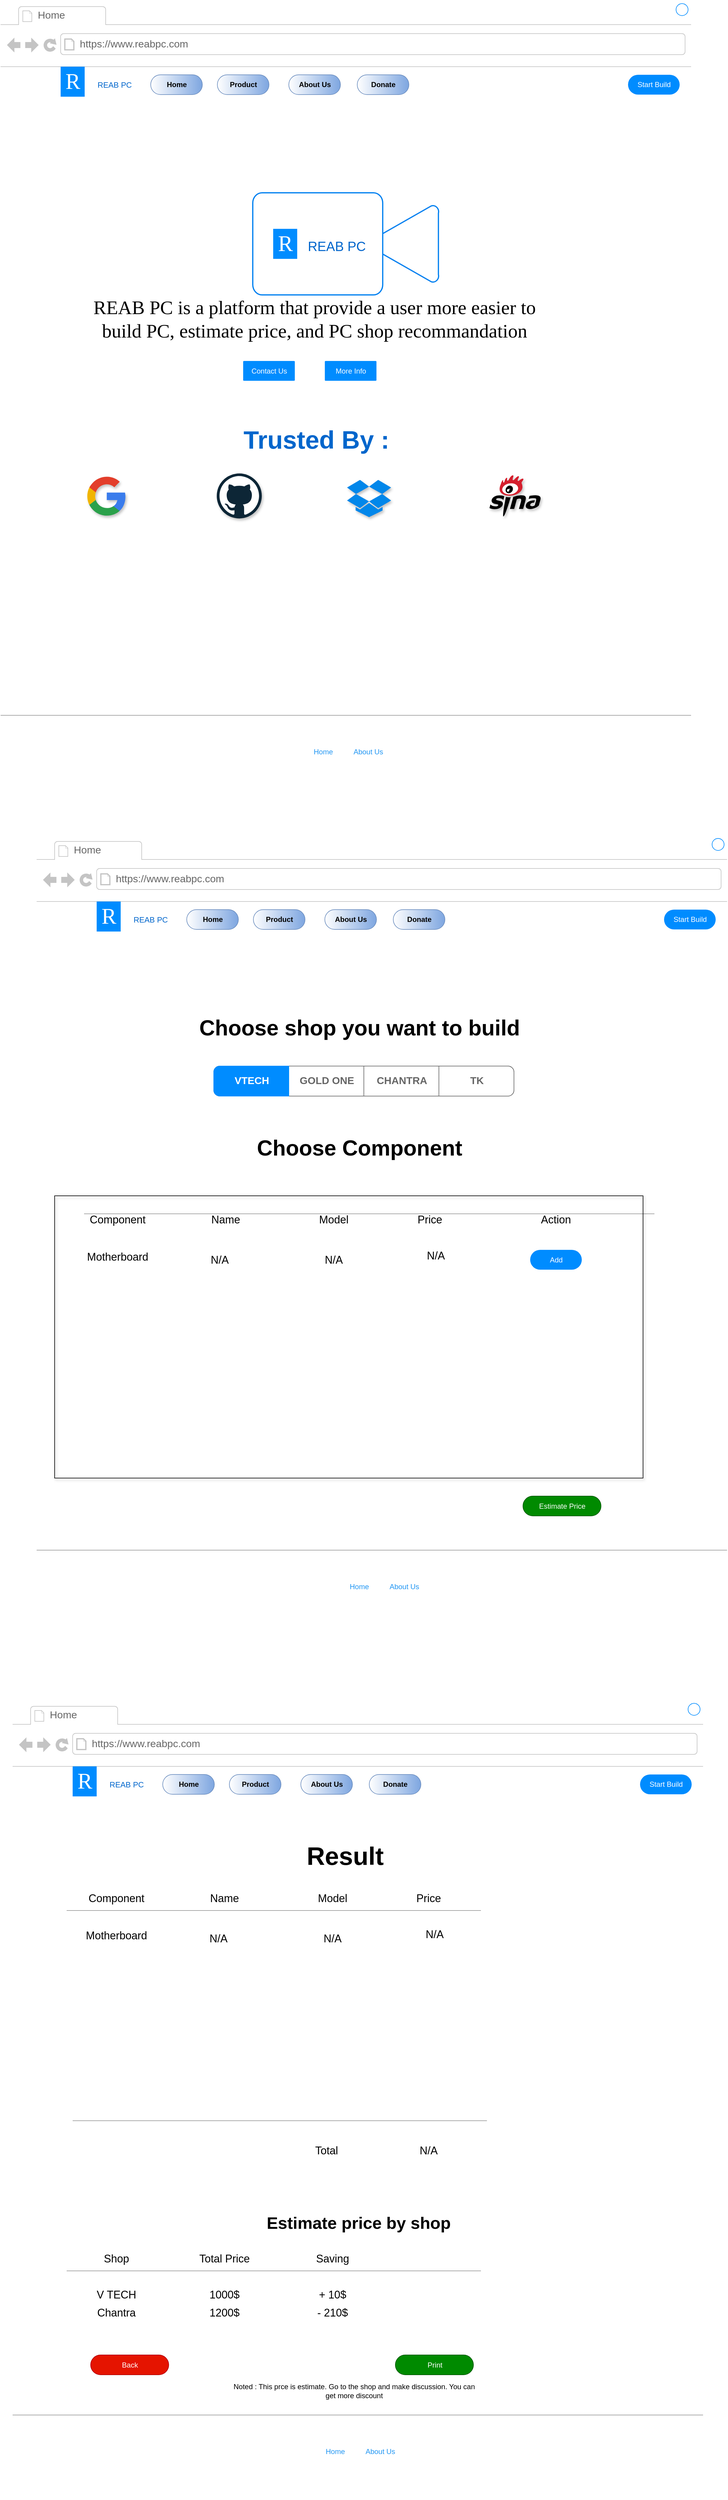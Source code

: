 <mxfile version="13.7.9" type="device"><diagram id="piDafpqhtRUU5qUU-vj8" name="Page-1"><mxGraphModel dx="1240" dy="731" grid="1" gridSize="10" guides="1" tooltips="1" connect="1" arrows="1" fold="1" page="1" pageScale="1" pageWidth="827" pageHeight="1169" math="0" shadow="0"><root><mxCell id="0"/><mxCell id="1" parent="0"/><mxCell id="8962rQQDY3VNNf6We3Pp-1" value="" style="strokeWidth=1;shadow=0;dashed=0;align=center;html=1;shape=mxgraph.mockup.containers.browserWindow;rSize=0;strokeColor2=#008cff;strokeColor3=#c4c4c4;mainText=,;recursiveResize=0;strokeColor=#FFFFFF;fontColor=#FFFFFF;" parent="1" vertex="1"><mxGeometry x="10" y="10" width="1150" height="1330" as="geometry"/></mxCell><mxCell id="8962rQQDY3VNNf6We3Pp-2" value="Home" style="strokeWidth=1;shadow=0;dashed=0;align=center;html=1;shape=mxgraph.mockup.containers.anchor;fontSize=17;fontColor=#666666;align=left;" parent="8962rQQDY3VNNf6We3Pp-1" vertex="1"><mxGeometry x="60" y="12" width="110" height="26" as="geometry"/></mxCell><mxCell id="8962rQQDY3VNNf6We3Pp-3" value="https://www.reabpc.com" style="strokeWidth=1;shadow=0;dashed=0;align=center;html=1;shape=mxgraph.mockup.containers.anchor;rSize=0;fontSize=17;fontColor=#666666;align=left;" parent="8962rQQDY3VNNf6We3Pp-1" vertex="1"><mxGeometry x="130" y="60" width="250" height="26" as="geometry"/></mxCell><mxCell id="8962rQQDY3VNNf6We3Pp-14" value="Start Build" style="rounded=1;align=center;strokeColor=none;html=1;fontColor=#ffffff;fontSize=12;fillColor=#008CFF;arcSize=50;" parent="8962rQQDY3VNNf6We3Pp-1" vertex="1"><mxGeometry x="1045" y="123.5" width="86" height="33" as="geometry"/></mxCell><mxCell id="8962rQQDY3VNNf6We3Pp-16" value="REAB PC" style="text;html=1;strokeColor=none;fillColor=none;align=center;verticalAlign=middle;whiteSpace=wrap;rounded=0;fontSize=13;fontColor=#0066CC;" parent="8962rQQDY3VNNf6We3Pp-1" vertex="1"><mxGeometry x="140" y="130" width="100" height="20" as="geometry"/></mxCell><mxCell id="8962rQQDY3VNNf6We3Pp-17" value="" style="html=1;verticalLabelPosition=bottom;align=center;labelBackgroundColor=#ffffff;verticalAlign=top;strokeWidth=2;strokeColor=#0080F0;shadow=0;dashed=0;shape=mxgraph.ios7.icons.video_conversation;fontSize=13;fontColor=#0066CC;" parent="8962rQQDY3VNNf6We3Pp-1" vertex="1"><mxGeometry x="420" y="320" width="310" height="170" as="geometry"/></mxCell><mxCell id="8962rQQDY3VNNf6We3Pp-35" value="" style="verticalLabelPosition=bottom;shadow=0;dashed=0;align=center;html=1;verticalAlign=top;strokeWidth=1;shape=mxgraph.mockup.markup.line;strokeColor=#999999;fillColor=#008CFF;fontSize=13;fontColor=#0066CC;" parent="8962rQQDY3VNNf6We3Pp-1" vertex="1"><mxGeometry y="1180" width="1150" height="20" as="geometry"/></mxCell><mxCell id="8962rQQDY3VNNf6We3Pp-36" value="" style="shape=image;html=1;verticalAlign=top;verticalLabelPosition=bottom;labelBackgroundColor=#ffffff;imageAspect=0;aspect=fixed;image=https://cdn3.iconfinder.com/data/icons/peelicons-vol-1/50/LinkedIn-128.png;fillColor=#008CFF;fontSize=13;fontColor=#0066CC;" parent="8962rQQDY3VNNf6We3Pp-1" vertex="1"><mxGeometry x="870" y="1235" width="30" height="30" as="geometry"/></mxCell><mxCell id="8962rQQDY3VNNf6We3Pp-37" value="" style="shape=image;html=1;verticalAlign=top;verticalLabelPosition=bottom;labelBackgroundColor=#ffffff;imageAspect=0;aspect=fixed;image=https://cdn3.iconfinder.com/data/icons/peelicons-vol-1/50/Facebook-128.png;fillColor=#008CFF;fontSize=13;fontColor=#0066CC;" parent="8962rQQDY3VNNf6We3Pp-1" vertex="1"><mxGeometry x="920" y="1235" width="30" height="30" as="geometry"/></mxCell><mxCell id="8962rQQDY3VNNf6We3Pp-38" value="" style="shape=image;html=1;verticalAlign=top;verticalLabelPosition=bottom;labelBackgroundColor=#ffffff;imageAspect=0;aspect=fixed;image=https://cdn3.iconfinder.com/data/icons/peelicons-vol-1/50/Twitter-128.png;fillColor=#008CFF;fontSize=13;fontColor=#0066CC;" parent="8962rQQDY3VNNf6We3Pp-1" vertex="1"><mxGeometry x="970" y="1235" width="30" height="30" as="geometry"/></mxCell><mxCell id="seymav8gBYocV3_De4xC-2" value="R" style="text;html=1;align=center;verticalAlign=middle;resizable=0;points=[];autosize=1;fontSize=37;fontFamily=Tahoma;fillColor=#008CFF;fontColor=#FFFFFF;" parent="8962rQQDY3VNNf6We3Pp-1" vertex="1"><mxGeometry x="100" y="110" width="40" height="50" as="geometry"/></mxCell><mxCell id="8962rQQDY3VNNf6We3Pp-32" value="Home" style="shape=rect;strokeColor=none;fillColor=none;fontSize=12;fontColor=#2196F3;dashed=0;" parent="8962rQQDY3VNNf6We3Pp-1" vertex="1"><mxGeometry x="500" y="1230" width="75" height="40" as="geometry"/></mxCell><mxCell id="8962rQQDY3VNNf6We3Pp-33" value="About Us" style="shape=rect;strokeColor=none;fillColor=none;fontSize=12;fontColor=#2196F3;dashed=0;shadow=1;" parent="8962rQQDY3VNNf6We3Pp-1" vertex="1"><mxGeometry x="575" y="1230" width="75" height="40" as="geometry"/></mxCell><mxCell id="9kzsUfth-ymZOBApieVR-3" value="Home" style="rounded=1;align=center;html=1;fontSize=12;strokeColor=#6c8ebf;gradientColor=#7ea6e0;arcSize=50;fillColor=#FFFFFF;gradientDirection=east;fontStyle=1;" vertex="1" parent="8962rQQDY3VNNf6We3Pp-1"><mxGeometry x="250" y="123.5" width="86" height="33" as="geometry"/></mxCell><mxCell id="9kzsUfth-ymZOBApieVR-4" value="Product" style="rounded=1;align=center;html=1;fontSize=12;strokeColor=#6c8ebf;gradientColor=#7ea6e0;arcSize=50;fillColor=#FFFFFF;gradientDirection=east;fontStyle=1;" vertex="1" parent="8962rQQDY3VNNf6We3Pp-1"><mxGeometry x="361" y="123.5" width="86" height="33" as="geometry"/></mxCell><mxCell id="9kzsUfth-ymZOBApieVR-5" value="About Us" style="rounded=1;align=center;html=1;fontSize=12;strokeColor=#6c8ebf;gradientColor=#7ea6e0;arcSize=50;fillColor=#FFFFFF;gradientDirection=east;fontStyle=1;" vertex="1" parent="8962rQQDY3VNNf6We3Pp-1"><mxGeometry x="480" y="123.5" width="86" height="33" as="geometry"/></mxCell><mxCell id="9kzsUfth-ymZOBApieVR-6" value="Donate" style="rounded=1;align=center;html=1;fontSize=12;strokeColor=#6c8ebf;gradientColor=#7ea6e0;arcSize=50;fillColor=#FFFFFF;gradientDirection=east;fontStyle=1;" vertex="1" parent="8962rQQDY3VNNf6We3Pp-1"><mxGeometry x="594" y="123.5" width="86" height="33" as="geometry"/></mxCell><mxCell id="9kzsUfth-ymZOBApieVR-7" value="&lt;font style=&quot;font-size: 22px&quot;&gt;REAB PC&lt;/font&gt;" style="text;html=1;strokeColor=none;fillColor=none;align=center;verticalAlign=middle;whiteSpace=wrap;rounded=0;fontSize=13;fontColor=#0066CC;" vertex="1" parent="8962rQQDY3VNNf6We3Pp-1"><mxGeometry x="510" y="400" width="100" height="20" as="geometry"/></mxCell><mxCell id="9kzsUfth-ymZOBApieVR-8" value="R" style="text;html=1;align=center;verticalAlign=middle;resizable=0;points=[];autosize=1;fontSize=37;fontFamily=Tahoma;fillColor=#008CFF;fontColor=#FFFFFF;" vertex="1" parent="8962rQQDY3VNNf6We3Pp-1"><mxGeometry x="454" y="380" width="40" height="50" as="geometry"/></mxCell><mxCell id="9kzsUfth-ymZOBApieVR-9" value="&lt;font face=&quot;Lucida Console&quot;&gt;&lt;span style=&quot;font-size: 32px&quot;&gt;REAB PC is a platform that provide a user more easier to build PC, estimate price, and PC shop recommandation&lt;br&gt;&lt;/span&gt;&lt;/font&gt;" style="text;html=1;strokeColor=none;fillColor=none;align=center;verticalAlign=middle;whiteSpace=wrap;rounded=0;shadow=1;fontColor=#000000;" vertex="1" parent="8962rQQDY3VNNf6We3Pp-1"><mxGeometry x="143" y="520" width="760" height="20" as="geometry"/></mxCell><mxCell id="8962rQQDY3VNNf6We3Pp-28" value="&lt;font style=&quot;font-size: 42px&quot; color=&quot;#0066cc&quot;&gt;Trusted By :&lt;/font&gt;" style="strokeWidth=1;shadow=0;dashed=0;align=center;html=1;shape=mxgraph.mockup.anchor;fontSize=16;fontColor=#ffffff;fontStyle=1;whiteSpace=wrap;" parent="8962rQQDY3VNNf6We3Pp-1" vertex="1"><mxGeometry x="361" y="690" width="330" height="84" as="geometry"/></mxCell><mxCell id="9kzsUfth-ymZOBApieVR-14" value="" style="dashed=0;outlineConnect=0;html=1;align=center;labelPosition=center;verticalLabelPosition=bottom;verticalAlign=top;shape=mxgraph.weblogos.google;shadow=1;strokeColor=#000000;fillColor=#FFFFFF;fontColor=#000000;" vertex="1" parent="8962rQQDY3VNNf6We3Pp-1"><mxGeometry x="143" y="790" width="65.2" height="69.4" as="geometry"/></mxCell><mxCell id="9kzsUfth-ymZOBApieVR-15" value="" style="dashed=0;outlineConnect=0;html=1;align=center;labelPosition=center;verticalLabelPosition=bottom;verticalAlign=top;shape=mxgraph.weblogos.github;shadow=1;strokeColor=#000000;fillColor=#FFFFFF;fontColor=#000000;" vertex="1" parent="8962rQQDY3VNNf6We3Pp-1"><mxGeometry x="360" y="787.2" width="75" height="75" as="geometry"/></mxCell><mxCell id="9kzsUfth-ymZOBApieVR-16" value="" style="dashed=0;outlineConnect=0;html=1;align=center;labelPosition=center;verticalLabelPosition=bottom;verticalAlign=top;shape=mxgraph.weblogos.dropbox;fillColor=#0287EA;shadow=1;strokeColor=#000000;fontColor=#000000;" vertex="1" parent="8962rQQDY3VNNf6We3Pp-1"><mxGeometry x="577" y="798" width="73.4" height="62" as="geometry"/></mxCell><mxCell id="9kzsUfth-ymZOBApieVR-17" value="" style="dashed=0;outlineConnect=0;html=1;align=center;labelPosition=center;verticalLabelPosition=bottom;verticalAlign=top;shape=mxgraph.weblogos.sina;shadow=1;strokeColor=#000000;fillColor=#FFFFFF;fontColor=#000000;" vertex="1" parent="8962rQQDY3VNNf6We3Pp-1"><mxGeometry x="814.2" y="790.4" width="85.8" height="68.6" as="geometry"/></mxCell><mxCell id="9kzsUfth-ymZOBApieVR-68" value="More Info" style="rounded=1;align=center;strokeColor=none;html=1;fontColor=#ffffff;fontSize=12;fillColor=#008CFF;arcSize=4;" vertex="1" parent="8962rQQDY3VNNf6We3Pp-1"><mxGeometry x="540" y="600" width="86" height="33" as="geometry"/></mxCell><mxCell id="9kzsUfth-ymZOBApieVR-69" value="Contact Us" style="rounded=1;align=center;strokeColor=none;html=1;fontColor=#ffffff;fontSize=12;fillColor=#008CFF;arcSize=4;" vertex="1" parent="8962rQQDY3VNNf6We3Pp-1"><mxGeometry x="404" y="600" width="86" height="33" as="geometry"/></mxCell><mxCell id="9kzsUfth-ymZOBApieVR-70" value="" style="strokeWidth=1;shadow=0;dashed=0;align=center;html=1;shape=mxgraph.mockup.containers.browserWindow;rSize=0;strokeColor2=#008cff;strokeColor3=#c4c4c4;mainText=,;recursiveResize=0;strokeColor=#FFFFFF;fontColor=#FFFFFF;" vertex="1" parent="1"><mxGeometry x="70" y="1400" width="1150" height="1330" as="geometry"/></mxCell><mxCell id="9kzsUfth-ymZOBApieVR-71" value="Home" style="strokeWidth=1;shadow=0;dashed=0;align=center;html=1;shape=mxgraph.mockup.containers.anchor;fontSize=17;fontColor=#666666;align=left;" vertex="1" parent="9kzsUfth-ymZOBApieVR-70"><mxGeometry x="60" y="12" width="110" height="26" as="geometry"/></mxCell><mxCell id="9kzsUfth-ymZOBApieVR-72" value="https://www.reabpc.com" style="strokeWidth=1;shadow=0;dashed=0;align=center;html=1;shape=mxgraph.mockup.containers.anchor;rSize=0;fontSize=17;fontColor=#666666;align=left;" vertex="1" parent="9kzsUfth-ymZOBApieVR-70"><mxGeometry x="130" y="60" width="250" height="26" as="geometry"/></mxCell><mxCell id="9kzsUfth-ymZOBApieVR-73" value="Start Build" style="rounded=1;align=center;strokeColor=none;html=1;fontColor=#ffffff;fontSize=12;fillColor=#008CFF;arcSize=50;" vertex="1" parent="9kzsUfth-ymZOBApieVR-70"><mxGeometry x="1045" y="123.5" width="86" height="33" as="geometry"/></mxCell><mxCell id="9kzsUfth-ymZOBApieVR-74" value="REAB PC" style="text;html=1;strokeColor=none;fillColor=none;align=center;verticalAlign=middle;whiteSpace=wrap;rounded=0;fontSize=13;fontColor=#0066CC;" vertex="1" parent="9kzsUfth-ymZOBApieVR-70"><mxGeometry x="140" y="130" width="100" height="20" as="geometry"/></mxCell><mxCell id="9kzsUfth-ymZOBApieVR-76" value="" style="verticalLabelPosition=bottom;shadow=0;dashed=0;align=center;html=1;verticalAlign=top;strokeWidth=1;shape=mxgraph.mockup.markup.line;strokeColor=#999999;fillColor=#008CFF;fontSize=13;fontColor=#0066CC;" vertex="1" parent="9kzsUfth-ymZOBApieVR-70"><mxGeometry y="1180" width="1150" height="20" as="geometry"/></mxCell><mxCell id="9kzsUfth-ymZOBApieVR-77" value="" style="shape=image;html=1;verticalAlign=top;verticalLabelPosition=bottom;labelBackgroundColor=#ffffff;imageAspect=0;aspect=fixed;image=https://cdn3.iconfinder.com/data/icons/peelicons-vol-1/50/LinkedIn-128.png;fillColor=#008CFF;fontSize=13;fontColor=#0066CC;" vertex="1" parent="9kzsUfth-ymZOBApieVR-70"><mxGeometry x="870" y="1235" width="30" height="30" as="geometry"/></mxCell><mxCell id="9kzsUfth-ymZOBApieVR-78" value="" style="shape=image;html=1;verticalAlign=top;verticalLabelPosition=bottom;labelBackgroundColor=#ffffff;imageAspect=0;aspect=fixed;image=https://cdn3.iconfinder.com/data/icons/peelicons-vol-1/50/Facebook-128.png;fillColor=#008CFF;fontSize=13;fontColor=#0066CC;" vertex="1" parent="9kzsUfth-ymZOBApieVR-70"><mxGeometry x="920" y="1235" width="30" height="30" as="geometry"/></mxCell><mxCell id="9kzsUfth-ymZOBApieVR-79" value="" style="shape=image;html=1;verticalAlign=top;verticalLabelPosition=bottom;labelBackgroundColor=#ffffff;imageAspect=0;aspect=fixed;image=https://cdn3.iconfinder.com/data/icons/peelicons-vol-1/50/Twitter-128.png;fillColor=#008CFF;fontSize=13;fontColor=#0066CC;" vertex="1" parent="9kzsUfth-ymZOBApieVR-70"><mxGeometry x="970" y="1235" width="30" height="30" as="geometry"/></mxCell><mxCell id="9kzsUfth-ymZOBApieVR-80" value="R" style="text;html=1;align=center;verticalAlign=middle;resizable=0;points=[];autosize=1;fontSize=37;fontFamily=Tahoma;fillColor=#008CFF;fontColor=#FFFFFF;" vertex="1" parent="9kzsUfth-ymZOBApieVR-70"><mxGeometry x="100" y="110" width="40" height="50" as="geometry"/></mxCell><mxCell id="9kzsUfth-ymZOBApieVR-81" value="Home" style="shape=rect;strokeColor=none;fillColor=none;fontSize=12;fontColor=#2196F3;dashed=0;" vertex="1" parent="9kzsUfth-ymZOBApieVR-70"><mxGeometry x="500" y="1230" width="75" height="40" as="geometry"/></mxCell><mxCell id="9kzsUfth-ymZOBApieVR-82" value="About Us" style="shape=rect;strokeColor=none;fillColor=none;fontSize=12;fontColor=#2196F3;dashed=0;shadow=1;" vertex="1" parent="9kzsUfth-ymZOBApieVR-70"><mxGeometry x="575" y="1230" width="75" height="40" as="geometry"/></mxCell><mxCell id="9kzsUfth-ymZOBApieVR-83" value="Home" style="rounded=1;align=center;html=1;fontSize=12;strokeColor=#6c8ebf;gradientColor=#7ea6e0;arcSize=50;fillColor=#FFFFFF;gradientDirection=east;fontStyle=1;" vertex="1" parent="9kzsUfth-ymZOBApieVR-70"><mxGeometry x="250" y="123.5" width="86" height="33" as="geometry"/></mxCell><mxCell id="9kzsUfth-ymZOBApieVR-84" value="Product" style="rounded=1;align=center;html=1;fontSize=12;strokeColor=#6c8ebf;gradientColor=#7ea6e0;arcSize=50;fillColor=#FFFFFF;gradientDirection=east;fontStyle=1;" vertex="1" parent="9kzsUfth-ymZOBApieVR-70"><mxGeometry x="361" y="123.5" width="86" height="33" as="geometry"/></mxCell><mxCell id="9kzsUfth-ymZOBApieVR-85" value="About Us" style="rounded=1;align=center;html=1;fontSize=12;strokeColor=#6c8ebf;gradientColor=#7ea6e0;arcSize=50;fillColor=#FFFFFF;gradientDirection=east;fontStyle=1;" vertex="1" parent="9kzsUfth-ymZOBApieVR-70"><mxGeometry x="480" y="123.5" width="86" height="33" as="geometry"/></mxCell><mxCell id="9kzsUfth-ymZOBApieVR-86" value="Donate" style="rounded=1;align=center;html=1;fontSize=12;strokeColor=#6c8ebf;gradientColor=#7ea6e0;arcSize=50;fillColor=#FFFFFF;gradientDirection=east;fontStyle=1;" vertex="1" parent="9kzsUfth-ymZOBApieVR-70"><mxGeometry x="594" y="123.5" width="86" height="33" as="geometry"/></mxCell><mxCell id="9kzsUfth-ymZOBApieVR-116" value="" style="verticalLabelPosition=bottom;shadow=0;dashed=0;align=center;html=1;verticalAlign=top;strokeWidth=1;shape=mxgraph.mockup.markup.line;strokeColor=#999999;fillColor=#FFFFFF;fontColor=#000000;" vertex="1" parent="9kzsUfth-ymZOBApieVR-70"><mxGeometry x="79" y="620" width="950" height="20" as="geometry"/></mxCell><mxCell id="9kzsUfth-ymZOBApieVR-117" value="&lt;font style=&quot;font-size: 36px&quot;&gt;&lt;b&gt;Choose Component&lt;/b&gt;&lt;/font&gt;" style="text;html=1;strokeColor=none;fillColor=none;align=center;verticalAlign=middle;whiteSpace=wrap;rounded=0;shadow=1;fontColor=#000000;" vertex="1" parent="9kzsUfth-ymZOBApieVR-70"><mxGeometry x="344.5" y="510" width="386" height="20" as="geometry"/></mxCell><mxCell id="9kzsUfth-ymZOBApieVR-149" value="&lt;font style=&quot;font-size: 36px&quot;&gt;&lt;b&gt;Choose shop you want to build&lt;/b&gt;&lt;/font&gt;" style="text;html=1;strokeColor=none;fillColor=none;align=center;verticalAlign=middle;whiteSpace=wrap;rounded=0;shadow=1;fontColor=#000000;" vertex="1" parent="9kzsUfth-ymZOBApieVR-70"><mxGeometry x="250.5" y="310" width="574" height="20" as="geometry"/></mxCell><mxCell id="9kzsUfth-ymZOBApieVR-153" value="" style="strokeWidth=1;shadow=0;dashed=0;align=center;html=1;shape=mxgraph.mockup.rrect;rSize=10;fillColor=#ffffff;strokeColor=#666666;fontColor=#000000;" vertex="1" parent="9kzsUfth-ymZOBApieVR-70"><mxGeometry x="295" y="384" width="500" height="50" as="geometry"/></mxCell><mxCell id="9kzsUfth-ymZOBApieVR-154" value="GOLD ONE" style="strokeColor=inherit;fillColor=inherit;gradientColor=inherit;strokeWidth=1;shadow=0;dashed=0;align=center;html=1;shape=mxgraph.mockup.rrect;rSize=0;fontSize=17;fontColor=#666666;fontStyle=1;resizeHeight=1;" vertex="1" parent="9kzsUfth-ymZOBApieVR-153"><mxGeometry width="125" height="50" relative="1" as="geometry"><mxPoint x="125" as="offset"/></mxGeometry></mxCell><mxCell id="9kzsUfth-ymZOBApieVR-155" value="CHANTRA" style="strokeColor=inherit;fillColor=inherit;gradientColor=inherit;strokeWidth=1;shadow=0;dashed=0;align=center;html=1;shape=mxgraph.mockup.rrect;rSize=0;fontSize=17;fontColor=#666666;fontStyle=1;resizeHeight=1;" vertex="1" parent="9kzsUfth-ymZOBApieVR-153"><mxGeometry width="125" height="50" relative="1" as="geometry"><mxPoint x="250" as="offset"/></mxGeometry></mxCell><mxCell id="9kzsUfth-ymZOBApieVR-156" value="TK" style="strokeColor=inherit;fillColor=inherit;gradientColor=inherit;strokeWidth=1;shadow=0;dashed=0;align=center;html=1;shape=mxgraph.mockup.rightButton;rSize=10;fontSize=17;fontColor=#666666;fontStyle=1;resizeHeight=1;" vertex="1" parent="9kzsUfth-ymZOBApieVR-153"><mxGeometry x="1" width="125" height="50" relative="1" as="geometry"><mxPoint x="-125" as="offset"/></mxGeometry></mxCell><mxCell id="9kzsUfth-ymZOBApieVR-157" value="VTECH" style="strokeWidth=1;shadow=0;dashed=0;align=center;html=1;shape=mxgraph.mockup.leftButton;rSize=10;fontSize=17;fontColor=#ffffff;fontStyle=1;fillColor=#008cff;strokeColor=#008cff;resizeHeight=1;" vertex="1" parent="9kzsUfth-ymZOBApieVR-153"><mxGeometry width="125" height="50" relative="1" as="geometry"/></mxCell><mxCell id="9kzsUfth-ymZOBApieVR-158" value="Estimate Price" style="rounded=1;align=center;strokeColor=#005700;html=1;fontSize=12;fillColor=#008a00;arcSize=50;fontColor=#ffffff;" vertex="1" parent="9kzsUfth-ymZOBApieVR-70"><mxGeometry x="810" y="1100" width="130" height="33" as="geometry"/></mxCell><mxCell id="9kzsUfth-ymZOBApieVR-98" value="" style="strokeWidth=1;shadow=0;dashed=0;align=center;html=1;shape=mxgraph.mockup.containers.browserWindow;rSize=0;strokeColor2=#008cff;strokeColor3=#c4c4c4;mainText=,;recursiveResize=0;strokeColor=#FFFFFF;fontColor=#FFFFFF;" vertex="1" parent="1"><mxGeometry x="30" y="2840" width="1150" height="1330" as="geometry"/></mxCell><mxCell id="9kzsUfth-ymZOBApieVR-99" value="Home" style="strokeWidth=1;shadow=0;dashed=0;align=center;html=1;shape=mxgraph.mockup.containers.anchor;fontSize=17;fontColor=#666666;align=left;" vertex="1" parent="9kzsUfth-ymZOBApieVR-98"><mxGeometry x="60" y="12" width="110" height="26" as="geometry"/></mxCell><mxCell id="9kzsUfth-ymZOBApieVR-100" value="https://www.reabpc.com" style="strokeWidth=1;shadow=0;dashed=0;align=center;html=1;shape=mxgraph.mockup.containers.anchor;rSize=0;fontSize=17;fontColor=#666666;align=left;" vertex="1" parent="9kzsUfth-ymZOBApieVR-98"><mxGeometry x="130" y="60" width="250" height="26" as="geometry"/></mxCell><mxCell id="9kzsUfth-ymZOBApieVR-101" value="Start Build" style="rounded=1;align=center;strokeColor=none;html=1;fontColor=#ffffff;fontSize=12;fillColor=#008CFF;arcSize=50;" vertex="1" parent="9kzsUfth-ymZOBApieVR-98"><mxGeometry x="1045" y="123.5" width="86" height="33" as="geometry"/></mxCell><mxCell id="9kzsUfth-ymZOBApieVR-102" value="REAB PC" style="text;html=1;strokeColor=none;fillColor=none;align=center;verticalAlign=middle;whiteSpace=wrap;rounded=0;fontSize=13;fontColor=#0066CC;" vertex="1" parent="9kzsUfth-ymZOBApieVR-98"><mxGeometry x="140" y="130" width="100" height="20" as="geometry"/></mxCell><mxCell id="9kzsUfth-ymZOBApieVR-103" value="" style="verticalLabelPosition=bottom;shadow=0;dashed=0;align=center;html=1;verticalAlign=top;strokeWidth=1;shape=mxgraph.mockup.markup.line;strokeColor=#999999;fillColor=#008CFF;fontSize=13;fontColor=#0066CC;" vertex="1" parent="9kzsUfth-ymZOBApieVR-98"><mxGeometry y="1180" width="1150" height="20" as="geometry"/></mxCell><mxCell id="9kzsUfth-ymZOBApieVR-104" value="" style="shape=image;html=1;verticalAlign=top;verticalLabelPosition=bottom;labelBackgroundColor=#ffffff;imageAspect=0;aspect=fixed;image=https://cdn3.iconfinder.com/data/icons/peelicons-vol-1/50/LinkedIn-128.png;fillColor=#008CFF;fontSize=13;fontColor=#0066CC;" vertex="1" parent="9kzsUfth-ymZOBApieVR-98"><mxGeometry x="870" y="1235" width="30" height="30" as="geometry"/></mxCell><mxCell id="9kzsUfth-ymZOBApieVR-105" value="" style="shape=image;html=1;verticalAlign=top;verticalLabelPosition=bottom;labelBackgroundColor=#ffffff;imageAspect=0;aspect=fixed;image=https://cdn3.iconfinder.com/data/icons/peelicons-vol-1/50/Facebook-128.png;fillColor=#008CFF;fontSize=13;fontColor=#0066CC;" vertex="1" parent="9kzsUfth-ymZOBApieVR-98"><mxGeometry x="920" y="1235" width="30" height="30" as="geometry"/></mxCell><mxCell id="9kzsUfth-ymZOBApieVR-106" value="" style="shape=image;html=1;verticalAlign=top;verticalLabelPosition=bottom;labelBackgroundColor=#ffffff;imageAspect=0;aspect=fixed;image=https://cdn3.iconfinder.com/data/icons/peelicons-vol-1/50/Twitter-128.png;fillColor=#008CFF;fontSize=13;fontColor=#0066CC;" vertex="1" parent="9kzsUfth-ymZOBApieVR-98"><mxGeometry x="970" y="1235" width="30" height="30" as="geometry"/></mxCell><mxCell id="9kzsUfth-ymZOBApieVR-107" value="R" style="text;html=1;align=center;verticalAlign=middle;resizable=0;points=[];autosize=1;fontSize=37;fontFamily=Tahoma;fillColor=#008CFF;fontColor=#FFFFFF;" vertex="1" parent="9kzsUfth-ymZOBApieVR-98"><mxGeometry x="100" y="110" width="40" height="50" as="geometry"/></mxCell><mxCell id="9kzsUfth-ymZOBApieVR-108" value="Home" style="shape=rect;strokeColor=none;fillColor=none;fontSize=12;fontColor=#2196F3;dashed=0;" vertex="1" parent="9kzsUfth-ymZOBApieVR-98"><mxGeometry x="500" y="1230" width="75" height="40" as="geometry"/></mxCell><mxCell id="9kzsUfth-ymZOBApieVR-109" value="About Us" style="shape=rect;strokeColor=none;fillColor=none;fontSize=12;fontColor=#2196F3;dashed=0;shadow=1;" vertex="1" parent="9kzsUfth-ymZOBApieVR-98"><mxGeometry x="575" y="1230" width="75" height="40" as="geometry"/></mxCell><mxCell id="9kzsUfth-ymZOBApieVR-110" value="Home" style="rounded=1;align=center;html=1;fontSize=12;strokeColor=#6c8ebf;gradientColor=#7ea6e0;arcSize=50;fillColor=#FFFFFF;gradientDirection=east;fontStyle=1;" vertex="1" parent="9kzsUfth-ymZOBApieVR-98"><mxGeometry x="250" y="123.5" width="86" height="33" as="geometry"/></mxCell><mxCell id="9kzsUfth-ymZOBApieVR-111" value="Product" style="rounded=1;align=center;html=1;fontSize=12;strokeColor=#6c8ebf;gradientColor=#7ea6e0;arcSize=50;fillColor=#FFFFFF;gradientDirection=east;fontStyle=1;" vertex="1" parent="9kzsUfth-ymZOBApieVR-98"><mxGeometry x="361" y="123.5" width="86" height="33" as="geometry"/></mxCell><mxCell id="9kzsUfth-ymZOBApieVR-112" value="About Us" style="rounded=1;align=center;html=1;fontSize=12;strokeColor=#6c8ebf;gradientColor=#7ea6e0;arcSize=50;fillColor=#FFFFFF;gradientDirection=east;fontStyle=1;" vertex="1" parent="9kzsUfth-ymZOBApieVR-98"><mxGeometry x="480" y="123.5" width="86" height="33" as="geometry"/></mxCell><mxCell id="9kzsUfth-ymZOBApieVR-113" value="Donate" style="rounded=1;align=center;html=1;fontSize=12;strokeColor=#6c8ebf;gradientColor=#7ea6e0;arcSize=50;fillColor=#FFFFFF;gradientDirection=east;fontStyle=1;" vertex="1" parent="9kzsUfth-ymZOBApieVR-98"><mxGeometry x="594" y="123.5" width="86" height="33" as="geometry"/></mxCell><mxCell id="9kzsUfth-ymZOBApieVR-114" value="&lt;font size=&quot;1&quot;&gt;&lt;b style=&quot;font-size: 42px&quot;&gt;Result&lt;/b&gt;&lt;/font&gt;" style="text;html=1;strokeColor=none;fillColor=none;align=center;verticalAlign=middle;whiteSpace=wrap;rounded=0;shadow=1;fontColor=#000000;" vertex="1" parent="9kzsUfth-ymZOBApieVR-98"><mxGeometry x="394" y="250" width="320" height="20" as="geometry"/></mxCell><mxCell id="9kzsUfth-ymZOBApieVR-159" value="" style="verticalLabelPosition=bottom;shadow=0;dashed=0;align=center;html=1;verticalAlign=top;strokeWidth=1;shape=mxgraph.mockup.markup.line;strokeColor=#999999;fillColor=#FFFFFF;fontColor=#000000;" vertex="1" parent="9kzsUfth-ymZOBApieVR-98"><mxGeometry x="90" y="340" width="690" height="20" as="geometry"/></mxCell><mxCell id="9kzsUfth-ymZOBApieVR-160" value="&lt;font size=&quot;1&quot;&gt;&lt;span style=&quot;font-size: 18px&quot;&gt;Component&lt;/span&gt;&lt;/font&gt;" style="text;html=1;strokeColor=none;fillColor=none;align=center;verticalAlign=middle;whiteSpace=wrap;rounded=0;shadow=1;fontColor=#000000;" vertex="1" parent="9kzsUfth-ymZOBApieVR-98"><mxGeometry x="107.5" y="320" width="130" height="20" as="geometry"/></mxCell><mxCell id="9kzsUfth-ymZOBApieVR-161" value="&lt;font size=&quot;1&quot;&gt;&lt;span style=&quot;font-size: 18px&quot;&gt;Name&lt;/span&gt;&lt;/font&gt;" style="text;html=1;strokeColor=none;fillColor=none;align=center;verticalAlign=middle;whiteSpace=wrap;rounded=0;shadow=1;fontColor=#000000;" vertex="1" parent="9kzsUfth-ymZOBApieVR-98"><mxGeometry x="287.5" y="320" width="130" height="20" as="geometry"/></mxCell><mxCell id="9kzsUfth-ymZOBApieVR-162" value="&lt;font size=&quot;1&quot;&gt;&lt;span style=&quot;font-size: 18px&quot;&gt;Model&lt;/span&gt;&lt;/font&gt;" style="text;html=1;strokeColor=none;fillColor=none;align=center;verticalAlign=middle;whiteSpace=wrap;rounded=0;shadow=1;fontColor=#000000;" vertex="1" parent="9kzsUfth-ymZOBApieVR-98"><mxGeometry x="467.5" y="320" width="130" height="20" as="geometry"/></mxCell><mxCell id="9kzsUfth-ymZOBApieVR-163" value="&lt;font size=&quot;1&quot;&gt;&lt;span style=&quot;font-size: 18px&quot;&gt;Price&lt;/span&gt;&lt;/font&gt;" style="text;html=1;strokeColor=none;fillColor=none;align=center;verticalAlign=middle;whiteSpace=wrap;rounded=0;shadow=1;fontColor=#000000;" vertex="1" parent="9kzsUfth-ymZOBApieVR-98"><mxGeometry x="627.5" y="320" width="130" height="20" as="geometry"/></mxCell><mxCell id="9kzsUfth-ymZOBApieVR-164" value="&lt;font size=&quot;1&quot;&gt;&lt;span style=&quot;font-size: 18px&quot;&gt;Total&lt;/span&gt;&lt;/font&gt;" style="text;html=1;strokeColor=none;fillColor=none;align=center;verticalAlign=middle;whiteSpace=wrap;rounded=0;shadow=1;fontColor=#000000;" vertex="1" parent="9kzsUfth-ymZOBApieVR-98"><mxGeometry x="458" y="740" width="130" height="20" as="geometry"/></mxCell><mxCell id="9kzsUfth-ymZOBApieVR-165" value="&lt;font size=&quot;1&quot;&gt;&lt;span style=&quot;font-size: 18px&quot;&gt;Motherboard&lt;br&gt;&lt;br&gt;&lt;/span&gt;&lt;/font&gt;" style="text;html=1;strokeColor=none;fillColor=none;align=center;verticalAlign=middle;whiteSpace=wrap;rounded=0;shadow=1;fontColor=#000000;" vertex="1" parent="9kzsUfth-ymZOBApieVR-98"><mxGeometry x="107.5" y="393" width="130" height="20" as="geometry"/></mxCell><mxCell id="9kzsUfth-ymZOBApieVR-166" value="&lt;font size=&quot;1&quot;&gt;&lt;span style=&quot;font-size: 18px&quot;&gt;N/A&lt;/span&gt;&lt;/font&gt;" style="text;html=1;strokeColor=none;fillColor=none;align=center;verticalAlign=middle;whiteSpace=wrap;rounded=0;shadow=1;fontColor=#000000;" vertex="1" parent="9kzsUfth-ymZOBApieVR-98"><mxGeometry x="277.5" y="386.5" width="130" height="20" as="geometry"/></mxCell><mxCell id="9kzsUfth-ymZOBApieVR-167" value="&lt;font size=&quot;1&quot;&gt;&lt;span style=&quot;font-size: 18px&quot;&gt;N/A&lt;/span&gt;&lt;/font&gt;" style="text;html=1;strokeColor=none;fillColor=none;align=center;verticalAlign=middle;whiteSpace=wrap;rounded=0;shadow=1;fontColor=#000000;" vertex="1" parent="9kzsUfth-ymZOBApieVR-98"><mxGeometry x="467.5" y="386.5" width="130" height="20" as="geometry"/></mxCell><mxCell id="9kzsUfth-ymZOBApieVR-168" value="&lt;font size=&quot;1&quot;&gt;&lt;span style=&quot;font-size: 18px&quot;&gt;N/A&lt;/span&gt;&lt;/font&gt;" style="text;html=1;strokeColor=none;fillColor=none;align=center;verticalAlign=middle;whiteSpace=wrap;rounded=0;shadow=1;fontColor=#000000;" vertex="1" parent="9kzsUfth-ymZOBApieVR-98"><mxGeometry x="637.5" y="380" width="130" height="20" as="geometry"/></mxCell><mxCell id="9kzsUfth-ymZOBApieVR-169" value="&lt;font size=&quot;1&quot;&gt;&lt;span style=&quot;font-size: 18px&quot;&gt;N/A&lt;/span&gt;&lt;/font&gt;" style="text;html=1;strokeColor=none;fillColor=none;align=center;verticalAlign=middle;whiteSpace=wrap;rounded=0;shadow=1;fontColor=#000000;" vertex="1" parent="9kzsUfth-ymZOBApieVR-98"><mxGeometry x="627.5" y="740" width="130" height="20" as="geometry"/></mxCell><mxCell id="9kzsUfth-ymZOBApieVR-170" value="" style="verticalLabelPosition=bottom;shadow=0;dashed=0;align=center;html=1;verticalAlign=top;strokeWidth=1;shape=mxgraph.mockup.markup.line;strokeColor=#999999;fillColor=#FFFFFF;fontColor=#000000;" vertex="1" parent="9kzsUfth-ymZOBApieVR-98"><mxGeometry x="100" y="690" width="690" height="20" as="geometry"/></mxCell><mxCell id="9kzsUfth-ymZOBApieVR-171" value="Noted : This prce is estimate. Go to the shop and make discussion. You can get more discount" style="text;html=1;strokeColor=none;fillColor=none;align=center;verticalAlign=middle;whiteSpace=wrap;rounded=0;shadow=1;fontColor=#000000;" vertex="1" parent="9kzsUfth-ymZOBApieVR-98"><mxGeometry x="361" y="1140" width="416" height="20" as="geometry"/></mxCell><mxCell id="9kzsUfth-ymZOBApieVR-173" value="&lt;font size=&quot;1&quot;&gt;&lt;b style=&quot;font-size: 28px&quot;&gt;Estimate price by shop&lt;/b&gt;&lt;/font&gt;" style="text;html=1;strokeColor=none;fillColor=none;align=center;verticalAlign=middle;whiteSpace=wrap;rounded=0;shadow=1;fontColor=#000000;" vertex="1" parent="9kzsUfth-ymZOBApieVR-98"><mxGeometry x="385" y="860" width="382.5" height="20" as="geometry"/></mxCell><mxCell id="9kzsUfth-ymZOBApieVR-174" value="&lt;font size=&quot;1&quot;&gt;&lt;span style=&quot;font-size: 18px&quot;&gt;Shop&lt;/span&gt;&lt;/font&gt;" style="text;html=1;strokeColor=none;fillColor=none;align=center;verticalAlign=middle;whiteSpace=wrap;rounded=0;shadow=1;fontColor=#000000;" vertex="1" parent="9kzsUfth-ymZOBApieVR-98"><mxGeometry x="107.5" y="920" width="130" height="20" as="geometry"/></mxCell><mxCell id="9kzsUfth-ymZOBApieVR-175" value="&lt;font size=&quot;1&quot;&gt;&lt;span style=&quot;font-size: 18px&quot;&gt;Total Price&lt;/span&gt;&lt;/font&gt;" style="text;html=1;strokeColor=none;fillColor=none;align=center;verticalAlign=middle;whiteSpace=wrap;rounded=0;shadow=1;fontColor=#000000;" vertex="1" parent="9kzsUfth-ymZOBApieVR-98"><mxGeometry x="287.5" y="920" width="130" height="20" as="geometry"/></mxCell><mxCell id="9kzsUfth-ymZOBApieVR-176" value="&lt;font size=&quot;1&quot;&gt;&lt;span style=&quot;font-size: 18px&quot;&gt;Saving&lt;/span&gt;&lt;/font&gt;" style="text;html=1;strokeColor=none;fillColor=none;align=center;verticalAlign=middle;whiteSpace=wrap;rounded=0;shadow=1;fontColor=#000000;" vertex="1" parent="9kzsUfth-ymZOBApieVR-98"><mxGeometry x="467.5" y="920" width="130" height="20" as="geometry"/></mxCell><mxCell id="9kzsUfth-ymZOBApieVR-178" value="" style="verticalLabelPosition=bottom;shadow=0;dashed=0;align=center;html=1;verticalAlign=top;strokeWidth=1;shape=mxgraph.mockup.markup.line;strokeColor=#999999;fillColor=#FFFFFF;fontColor=#000000;" vertex="1" parent="9kzsUfth-ymZOBApieVR-98"><mxGeometry x="90" y="940" width="690" height="20" as="geometry"/></mxCell><mxCell id="9kzsUfth-ymZOBApieVR-179" value="&lt;font size=&quot;1&quot;&gt;&lt;span style=&quot;font-size: 18px&quot;&gt;V TECH&lt;/span&gt;&lt;/font&gt;" style="text;html=1;strokeColor=none;fillColor=none;align=center;verticalAlign=middle;whiteSpace=wrap;rounded=0;shadow=1;fontColor=#000000;" vertex="1" parent="9kzsUfth-ymZOBApieVR-98"><mxGeometry x="107.5" y="980" width="130" height="20" as="geometry"/></mxCell><mxCell id="9kzsUfth-ymZOBApieVR-180" value="&lt;font size=&quot;1&quot;&gt;&lt;span style=&quot;font-size: 18px&quot;&gt;1000$&lt;/span&gt;&lt;/font&gt;" style="text;html=1;strokeColor=none;fillColor=none;align=center;verticalAlign=middle;whiteSpace=wrap;rounded=0;shadow=1;fontColor=#000000;" vertex="1" parent="9kzsUfth-ymZOBApieVR-98"><mxGeometry x="287.5" y="980" width="130" height="20" as="geometry"/></mxCell><mxCell id="9kzsUfth-ymZOBApieVR-181" value="&lt;span style=&quot;font-size: 18px&quot;&gt;+ 10$&lt;/span&gt;" style="text;html=1;strokeColor=none;fillColor=none;align=center;verticalAlign=middle;whiteSpace=wrap;rounded=0;shadow=1;fontColor=#000000;" vertex="1" parent="9kzsUfth-ymZOBApieVR-98"><mxGeometry x="467.5" y="980" width="130" height="20" as="geometry"/></mxCell><mxCell id="9kzsUfth-ymZOBApieVR-182" value="&lt;font size=&quot;1&quot;&gt;&lt;span style=&quot;font-size: 18px&quot;&gt;Chantra&lt;/span&gt;&lt;/font&gt;" style="text;html=1;strokeColor=none;fillColor=none;align=center;verticalAlign=middle;whiteSpace=wrap;rounded=0;shadow=1;fontColor=#000000;" vertex="1" parent="9kzsUfth-ymZOBApieVR-98"><mxGeometry x="107.5" y="1010" width="130" height="20" as="geometry"/></mxCell><mxCell id="9kzsUfth-ymZOBApieVR-183" value="&lt;font size=&quot;1&quot;&gt;&lt;span style=&quot;font-size: 18px&quot;&gt;1200$&lt;/span&gt;&lt;/font&gt;" style="text;html=1;strokeColor=none;fillColor=none;align=center;verticalAlign=middle;whiteSpace=wrap;rounded=0;shadow=1;fontColor=#000000;" vertex="1" parent="9kzsUfth-ymZOBApieVR-98"><mxGeometry x="287.5" y="1010" width="130" height="20" as="geometry"/></mxCell><mxCell id="9kzsUfth-ymZOBApieVR-184" value="&lt;span style=&quot;font-size: 18px&quot;&gt;- 210$&lt;/span&gt;" style="text;html=1;strokeColor=none;fillColor=none;align=center;verticalAlign=middle;whiteSpace=wrap;rounded=0;shadow=1;fontColor=#000000;" vertex="1" parent="9kzsUfth-ymZOBApieVR-98"><mxGeometry x="467.5" y="1010" width="130" height="20" as="geometry"/></mxCell><mxCell id="9kzsUfth-ymZOBApieVR-185" value="Print" style="rounded=1;align=center;strokeColor=#005700;html=1;fontSize=12;fillColor=#008a00;arcSize=50;fontColor=#ffffff;" vertex="1" parent="9kzsUfth-ymZOBApieVR-98"><mxGeometry x="637.5" y="1090" width="130" height="33" as="geometry"/></mxCell><mxCell id="9kzsUfth-ymZOBApieVR-270" value="Back" style="rounded=1;align=center;strokeColor=#B20000;html=1;fontSize=12;fillColor=#e51400;arcSize=50;fontColor=#ffffff;" vertex="1" parent="9kzsUfth-ymZOBApieVR-98"><mxGeometry x="130" y="1090" width="130" height="33" as="geometry"/></mxCell><mxCell id="9kzsUfth-ymZOBApieVR-118" value="" style="rounded=0;whiteSpace=wrap;html=1;shadow=1;fillColor=none;" vertex="1" parent="1"><mxGeometry x="100" y="2000" width="980" height="470" as="geometry"/></mxCell><mxCell id="9kzsUfth-ymZOBApieVR-119" value="&lt;font size=&quot;1&quot;&gt;&lt;span style=&quot;font-size: 18px&quot;&gt;Component&lt;/span&gt;&lt;/font&gt;" style="text;html=1;strokeColor=none;fillColor=none;align=center;verticalAlign=middle;whiteSpace=wrap;rounded=0;shadow=1;fontColor=#000000;" vertex="1" parent="1"><mxGeometry x="140" y="2030" width="130" height="20" as="geometry"/></mxCell><mxCell id="9kzsUfth-ymZOBApieVR-120" value="&lt;font size=&quot;1&quot;&gt;&lt;span style=&quot;font-size: 18px&quot;&gt;Name&lt;/span&gt;&lt;/font&gt;" style="text;html=1;strokeColor=none;fillColor=none;align=center;verticalAlign=middle;whiteSpace=wrap;rounded=0;shadow=1;fontColor=#000000;" vertex="1" parent="1"><mxGeometry x="320" y="2030" width="130" height="20" as="geometry"/></mxCell><mxCell id="9kzsUfth-ymZOBApieVR-121" value="&lt;font size=&quot;1&quot;&gt;&lt;span style=&quot;font-size: 18px&quot;&gt;Model&lt;/span&gt;&lt;/font&gt;" style="text;html=1;strokeColor=none;fillColor=none;align=center;verticalAlign=middle;whiteSpace=wrap;rounded=0;shadow=1;fontColor=#000000;" vertex="1" parent="1"><mxGeometry x="500" y="2030" width="130" height="20" as="geometry"/></mxCell><mxCell id="9kzsUfth-ymZOBApieVR-122" value="&lt;font size=&quot;1&quot;&gt;&lt;span style=&quot;font-size: 18px&quot;&gt;Price&lt;/span&gt;&lt;/font&gt;" style="text;html=1;strokeColor=none;fillColor=none;align=center;verticalAlign=middle;whiteSpace=wrap;rounded=0;shadow=1;fontColor=#000000;" vertex="1" parent="1"><mxGeometry x="660" y="2030" width="130" height="20" as="geometry"/></mxCell><mxCell id="9kzsUfth-ymZOBApieVR-123" value="&lt;font size=&quot;1&quot;&gt;&lt;span style=&quot;font-size: 18px&quot;&gt;Action&lt;/span&gt;&lt;/font&gt;" style="text;html=1;strokeColor=none;fillColor=none;align=center;verticalAlign=middle;whiteSpace=wrap;rounded=0;shadow=1;fontColor=#000000;" vertex="1" parent="1"><mxGeometry x="870" y="2030" width="130" height="20" as="geometry"/></mxCell><mxCell id="9kzsUfth-ymZOBApieVR-142" value="Add" style="rounded=1;align=center;strokeColor=none;html=1;fontColor=#ffffff;fontSize=12;fillColor=#008CFF;arcSize=50;" vertex="1" parent="1"><mxGeometry x="892" y="2090" width="86" height="33" as="geometry"/></mxCell><mxCell id="9kzsUfth-ymZOBApieVR-144" value="&lt;font size=&quot;1&quot;&gt;&lt;span style=&quot;font-size: 18px&quot;&gt;Motherboard&lt;br&gt;&lt;br&gt;&lt;/span&gt;&lt;/font&gt;" style="text;html=1;strokeColor=none;fillColor=none;align=center;verticalAlign=middle;whiteSpace=wrap;rounded=0;shadow=1;fontColor=#000000;" vertex="1" parent="1"><mxGeometry x="140" y="2103" width="130" height="20" as="geometry"/></mxCell><mxCell id="9kzsUfth-ymZOBApieVR-146" value="&lt;font size=&quot;1&quot;&gt;&lt;span style=&quot;font-size: 18px&quot;&gt;N/A&lt;/span&gt;&lt;/font&gt;" style="text;html=1;strokeColor=none;fillColor=none;align=center;verticalAlign=middle;whiteSpace=wrap;rounded=0;shadow=1;fontColor=#000000;" vertex="1" parent="1"><mxGeometry x="310" y="2096.5" width="130" height="20" as="geometry"/></mxCell><mxCell id="9kzsUfth-ymZOBApieVR-147" value="&lt;font size=&quot;1&quot;&gt;&lt;span style=&quot;font-size: 18px&quot;&gt;N/A&lt;/span&gt;&lt;/font&gt;" style="text;html=1;strokeColor=none;fillColor=none;align=center;verticalAlign=middle;whiteSpace=wrap;rounded=0;shadow=1;fontColor=#000000;" vertex="1" parent="1"><mxGeometry x="500" y="2096.5" width="130" height="20" as="geometry"/></mxCell><mxCell id="9kzsUfth-ymZOBApieVR-148" value="&lt;font size=&quot;1&quot;&gt;&lt;span style=&quot;font-size: 18px&quot;&gt;N/A&lt;/span&gt;&lt;/font&gt;" style="text;html=1;strokeColor=none;fillColor=none;align=center;verticalAlign=middle;whiteSpace=wrap;rounded=0;shadow=1;fontColor=#000000;" vertex="1" parent="1"><mxGeometry x="670" y="2090" width="130" height="20" as="geometry"/></mxCell></root></mxGraphModel></diagram></mxfile>
